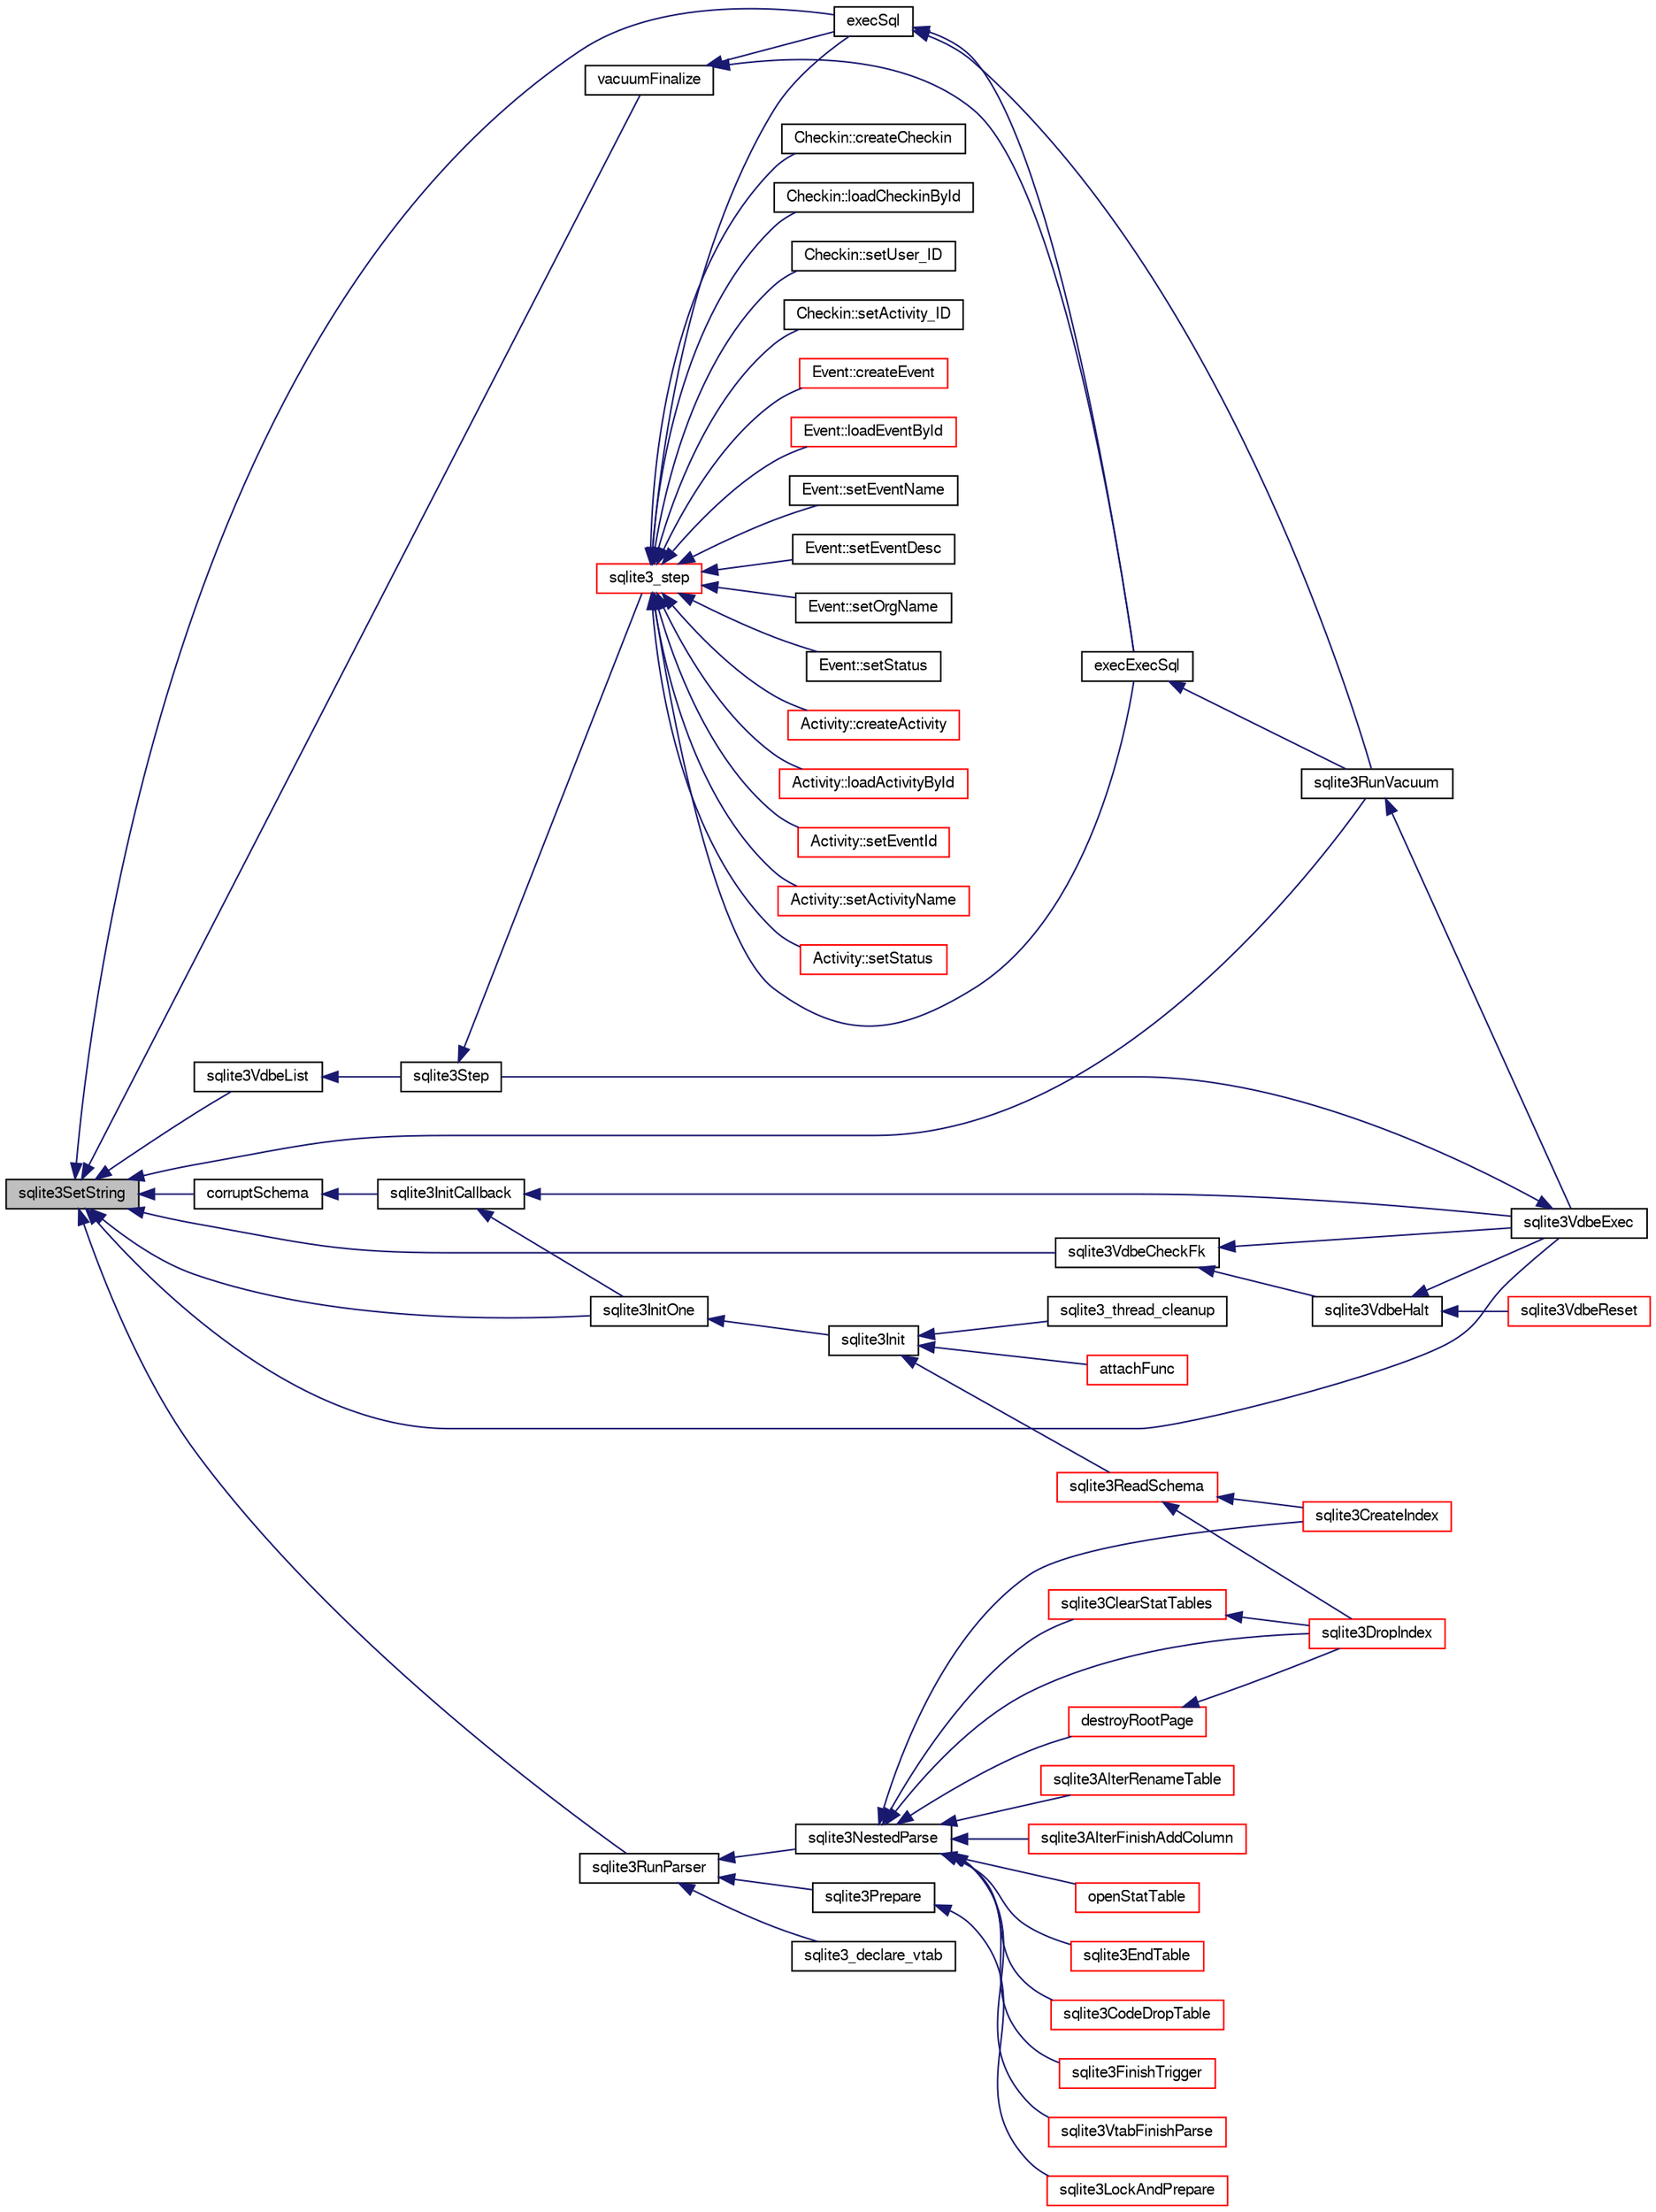 digraph "sqlite3SetString"
{
  edge [fontname="FreeSans",fontsize="10",labelfontname="FreeSans",labelfontsize="10"];
  node [fontname="FreeSans",fontsize="10",shape=record];
  rankdir="LR";
  Node701486 [label="sqlite3SetString",height=0.2,width=0.4,color="black", fillcolor="grey75", style="filled", fontcolor="black"];
  Node701486 -> Node701487 [dir="back",color="midnightblue",fontsize="10",style="solid",fontname="FreeSans"];
  Node701487 [label="sqlite3VdbeList",height=0.2,width=0.4,color="black", fillcolor="white", style="filled",URL="$sqlite3_8c.html#a61f5dfb765135a9982025bab8944f7fd"];
  Node701487 -> Node701488 [dir="back",color="midnightblue",fontsize="10",style="solid",fontname="FreeSans"];
  Node701488 [label="sqlite3Step",height=0.2,width=0.4,color="black", fillcolor="white", style="filled",URL="$sqlite3_8c.html#a3f2872e873e2758a4beedad1d5113554"];
  Node701488 -> Node701489 [dir="back",color="midnightblue",fontsize="10",style="solid",fontname="FreeSans"];
  Node701489 [label="sqlite3_step",height=0.2,width=0.4,color="red", fillcolor="white", style="filled",URL="$sqlite3_8h.html#ac1e491ce36b7471eb28387f7d3c74334"];
  Node701489 -> Node701490 [dir="back",color="midnightblue",fontsize="10",style="solid",fontname="FreeSans"];
  Node701490 [label="Activity::createActivity",height=0.2,width=0.4,color="red", fillcolor="white", style="filled",URL="$classActivity.html#a813cc5e52c14ab49b39014c134e3425b"];
  Node701489 -> Node701493 [dir="back",color="midnightblue",fontsize="10",style="solid",fontname="FreeSans"];
  Node701493 [label="Activity::loadActivityById",height=0.2,width=0.4,color="red", fillcolor="white", style="filled",URL="$classActivity.html#abe4ffb4f08a47212ebf9013259d9e7fd"];
  Node701489 -> Node701495 [dir="back",color="midnightblue",fontsize="10",style="solid",fontname="FreeSans"];
  Node701495 [label="Activity::setEventId",height=0.2,width=0.4,color="red", fillcolor="white", style="filled",URL="$classActivity.html#adb1d0fd0d08f473e068f0a4086bfa9ca"];
  Node701489 -> Node701496 [dir="back",color="midnightblue",fontsize="10",style="solid",fontname="FreeSans"];
  Node701496 [label="Activity::setActivityName",height=0.2,width=0.4,color="red", fillcolor="white", style="filled",URL="$classActivity.html#a62dc3737b33915a36086f9dd26d16a81"];
  Node701489 -> Node701497 [dir="back",color="midnightblue",fontsize="10",style="solid",fontname="FreeSans"];
  Node701497 [label="Activity::setStatus",height=0.2,width=0.4,color="red", fillcolor="white", style="filled",URL="$classActivity.html#af618135a7738f4d2a7ee147a8ef912ea"];
  Node701489 -> Node701498 [dir="back",color="midnightblue",fontsize="10",style="solid",fontname="FreeSans"];
  Node701498 [label="Checkin::createCheckin",height=0.2,width=0.4,color="black", fillcolor="white", style="filled",URL="$classCheckin.html#a4e40acdf7fff0e607f6de4f24f3a163c"];
  Node701489 -> Node701499 [dir="back",color="midnightblue",fontsize="10",style="solid",fontname="FreeSans"];
  Node701499 [label="Checkin::loadCheckinById",height=0.2,width=0.4,color="black", fillcolor="white", style="filled",URL="$classCheckin.html#a3461f70ea6c68475225f2a07f78a21e0"];
  Node701489 -> Node701500 [dir="back",color="midnightblue",fontsize="10",style="solid",fontname="FreeSans"];
  Node701500 [label="Checkin::setUser_ID",height=0.2,width=0.4,color="black", fillcolor="white", style="filled",URL="$classCheckin.html#a76ab640f4f912876dbebf183db5359c6"];
  Node701489 -> Node701501 [dir="back",color="midnightblue",fontsize="10",style="solid",fontname="FreeSans"];
  Node701501 [label="Checkin::setActivity_ID",height=0.2,width=0.4,color="black", fillcolor="white", style="filled",URL="$classCheckin.html#ab2ff3ec2604ec73a42af25874a00b232"];
  Node701489 -> Node701502 [dir="back",color="midnightblue",fontsize="10",style="solid",fontname="FreeSans"];
  Node701502 [label="Event::createEvent",height=0.2,width=0.4,color="red", fillcolor="white", style="filled",URL="$classEvent.html#a77adb9f4a46ffb32c2d931f0691f5903"];
  Node701489 -> Node701503 [dir="back",color="midnightblue",fontsize="10",style="solid",fontname="FreeSans"];
  Node701503 [label="Event::loadEventById",height=0.2,width=0.4,color="red", fillcolor="white", style="filled",URL="$classEvent.html#afa66cea33f722dbeecb69cc98fdea055"];
  Node701489 -> Node701504 [dir="back",color="midnightblue",fontsize="10",style="solid",fontname="FreeSans"];
  Node701504 [label="Event::setEventName",height=0.2,width=0.4,color="black", fillcolor="white", style="filled",URL="$classEvent.html#a10596b6ca077df05184e30d62b08729d"];
  Node701489 -> Node701505 [dir="back",color="midnightblue",fontsize="10",style="solid",fontname="FreeSans"];
  Node701505 [label="Event::setEventDesc",height=0.2,width=0.4,color="black", fillcolor="white", style="filled",URL="$classEvent.html#ae36b8377dcae792f1c5c4726024c981b"];
  Node701489 -> Node701506 [dir="back",color="midnightblue",fontsize="10",style="solid",fontname="FreeSans"];
  Node701506 [label="Event::setOrgName",height=0.2,width=0.4,color="black", fillcolor="white", style="filled",URL="$classEvent.html#a19aac0f776bd764563a54977656cf680"];
  Node701489 -> Node701507 [dir="back",color="midnightblue",fontsize="10",style="solid",fontname="FreeSans"];
  Node701507 [label="Event::setStatus",height=0.2,width=0.4,color="black", fillcolor="white", style="filled",URL="$classEvent.html#ab0a6b9285af0f4172eb841e2b80f8972"];
  Node701489 -> Node701672 [dir="back",color="midnightblue",fontsize="10",style="solid",fontname="FreeSans"];
  Node701672 [label="execSql",height=0.2,width=0.4,color="black", fillcolor="white", style="filled",URL="$sqlite3_8c.html#a7d16651b98a110662f4c265eff0246cb"];
  Node701672 -> Node701673 [dir="back",color="midnightblue",fontsize="10",style="solid",fontname="FreeSans"];
  Node701673 [label="execExecSql",height=0.2,width=0.4,color="black", fillcolor="white", style="filled",URL="$sqlite3_8c.html#ac1be09a6c047f21133d16378d301e0d4"];
  Node701673 -> Node701674 [dir="back",color="midnightblue",fontsize="10",style="solid",fontname="FreeSans"];
  Node701674 [label="sqlite3RunVacuum",height=0.2,width=0.4,color="black", fillcolor="white", style="filled",URL="$sqlite3_8c.html#a5e83ddc7b3e7e8e79ad5d1fc92de1d2f"];
  Node701674 -> Node701513 [dir="back",color="midnightblue",fontsize="10",style="solid",fontname="FreeSans"];
  Node701513 [label="sqlite3VdbeExec",height=0.2,width=0.4,color="black", fillcolor="white", style="filled",URL="$sqlite3_8c.html#a8ce40a614bdc56719c4d642b1e4dfb21"];
  Node701513 -> Node701488 [dir="back",color="midnightblue",fontsize="10",style="solid",fontname="FreeSans"];
  Node701672 -> Node701674 [dir="back",color="midnightblue",fontsize="10",style="solid",fontname="FreeSans"];
  Node701489 -> Node701673 [dir="back",color="midnightblue",fontsize="10",style="solid",fontname="FreeSans"];
  Node701486 -> Node701749 [dir="back",color="midnightblue",fontsize="10",style="solid",fontname="FreeSans"];
  Node701749 [label="sqlite3VdbeCheckFk",height=0.2,width=0.4,color="black", fillcolor="white", style="filled",URL="$sqlite3_8c.html#a7734bae391da8cc517e518fb1eddcac7"];
  Node701749 -> Node701707 [dir="back",color="midnightblue",fontsize="10",style="solid",fontname="FreeSans"];
  Node701707 [label="sqlite3VdbeHalt",height=0.2,width=0.4,color="black", fillcolor="white", style="filled",URL="$sqlite3_8c.html#a8d1d99703d999190fbc35ecc981cb709"];
  Node701707 -> Node701708 [dir="back",color="midnightblue",fontsize="10",style="solid",fontname="FreeSans"];
  Node701708 [label="sqlite3VdbeReset",height=0.2,width=0.4,color="red", fillcolor="white", style="filled",URL="$sqlite3_8c.html#a315a913742f7267f90d46d41446353b1"];
  Node701707 -> Node701513 [dir="back",color="midnightblue",fontsize="10",style="solid",fontname="FreeSans"];
  Node701749 -> Node701513 [dir="back",color="midnightblue",fontsize="10",style="solid",fontname="FreeSans"];
  Node701486 -> Node701513 [dir="back",color="midnightblue",fontsize="10",style="solid",fontname="FreeSans"];
  Node701486 -> Node701750 [dir="back",color="midnightblue",fontsize="10",style="solid",fontname="FreeSans"];
  Node701750 [label="corruptSchema",height=0.2,width=0.4,color="black", fillcolor="white", style="filled",URL="$sqlite3_8c.html#a9fba70569e9a18d95220854f44ea28c5"];
  Node701750 -> Node701671 [dir="back",color="midnightblue",fontsize="10",style="solid",fontname="FreeSans"];
  Node701671 [label="sqlite3InitCallback",height=0.2,width=0.4,color="black", fillcolor="white", style="filled",URL="$sqlite3_8c.html#a5183ff3c8b5311c7332250013ee018b3"];
  Node701671 -> Node701513 [dir="back",color="midnightblue",fontsize="10",style="solid",fontname="FreeSans"];
  Node701671 -> Node701514 [dir="back",color="midnightblue",fontsize="10",style="solid",fontname="FreeSans"];
  Node701514 [label="sqlite3InitOne",height=0.2,width=0.4,color="black", fillcolor="white", style="filled",URL="$sqlite3_8c.html#ac4318b25df65269906b0379251fe9b85"];
  Node701514 -> Node701515 [dir="back",color="midnightblue",fontsize="10",style="solid",fontname="FreeSans"];
  Node701515 [label="sqlite3Init",height=0.2,width=0.4,color="black", fillcolor="white", style="filled",URL="$sqlite3_8c.html#aed74e3dc765631a833f522f425ff5a48"];
  Node701515 -> Node701516 [dir="back",color="midnightblue",fontsize="10",style="solid",fontname="FreeSans"];
  Node701516 [label="attachFunc",height=0.2,width=0.4,color="red", fillcolor="white", style="filled",URL="$sqlite3_8c.html#a69cb751a7da501b9a0aa37e0d7c3eaf7"];
  Node701515 -> Node701520 [dir="back",color="midnightblue",fontsize="10",style="solid",fontname="FreeSans"];
  Node701520 [label="sqlite3ReadSchema",height=0.2,width=0.4,color="red", fillcolor="white", style="filled",URL="$sqlite3_8c.html#ac41a97f30334f7d35b2b5713097eca90"];
  Node701520 -> Node701527 [dir="back",color="midnightblue",fontsize="10",style="solid",fontname="FreeSans"];
  Node701527 [label="sqlite3CreateIndex",height=0.2,width=0.4,color="red", fillcolor="white", style="filled",URL="$sqlite3_8c.html#a8dbe5e590ab6c58a8c45f34f7c81e825"];
  Node701520 -> Node701612 [dir="back",color="midnightblue",fontsize="10",style="solid",fontname="FreeSans"];
  Node701612 [label="sqlite3DropIndex",height=0.2,width=0.4,color="red", fillcolor="white", style="filled",URL="$sqlite3_8c.html#a3ffd2536f34a0cf6d427710b06b71e83"];
  Node701515 -> Node701614 [dir="back",color="midnightblue",fontsize="10",style="solid",fontname="FreeSans"];
  Node701614 [label="sqlite3_thread_cleanup",height=0.2,width=0.4,color="black", fillcolor="white", style="filled",URL="$sqlite3_8h.html#a34980c829db84f02e1a1599063469f06"];
  Node701486 -> Node701514 [dir="back",color="midnightblue",fontsize="10",style="solid",fontname="FreeSans"];
  Node701486 -> Node701715 [dir="back",color="midnightblue",fontsize="10",style="solid",fontname="FreeSans"];
  Node701715 [label="vacuumFinalize",height=0.2,width=0.4,color="black", fillcolor="white", style="filled",URL="$sqlite3_8c.html#a632db76c46aca8f067d585295d2ada31"];
  Node701715 -> Node701672 [dir="back",color="midnightblue",fontsize="10",style="solid",fontname="FreeSans"];
  Node701715 -> Node701673 [dir="back",color="midnightblue",fontsize="10",style="solid",fontname="FreeSans"];
  Node701486 -> Node701672 [dir="back",color="midnightblue",fontsize="10",style="solid",fontname="FreeSans"];
  Node701486 -> Node701674 [dir="back",color="midnightblue",fontsize="10",style="solid",fontname="FreeSans"];
  Node701486 -> Node701655 [dir="back",color="midnightblue",fontsize="10",style="solid",fontname="FreeSans"];
  Node701655 [label="sqlite3RunParser",height=0.2,width=0.4,color="black", fillcolor="white", style="filled",URL="$sqlite3_8c.html#a174f16a9adcc64bf971bae4a5ffa3488"];
  Node701655 -> Node701656 [dir="back",color="midnightblue",fontsize="10",style="solid",fontname="FreeSans"];
  Node701656 [label="sqlite3NestedParse",height=0.2,width=0.4,color="black", fillcolor="white", style="filled",URL="$sqlite3_8c.html#ae78bd6187a28892732af5428ec15b03f"];
  Node701656 -> Node701524 [dir="back",color="midnightblue",fontsize="10",style="solid",fontname="FreeSans"];
  Node701524 [label="sqlite3AlterRenameTable",height=0.2,width=0.4,color="red", fillcolor="white", style="filled",URL="$sqlite3_8c.html#aa5cfdb507ff74e559f2efb0318c96d2c"];
  Node701656 -> Node701657 [dir="back",color="midnightblue",fontsize="10",style="solid",fontname="FreeSans"];
  Node701657 [label="sqlite3AlterFinishAddColumn",height=0.2,width=0.4,color="red", fillcolor="white", style="filled",URL="$sqlite3_8c.html#a392e1e5be904b01216faae16a77c2c31"];
  Node701656 -> Node701658 [dir="back",color="midnightblue",fontsize="10",style="solid",fontname="FreeSans"];
  Node701658 [label="openStatTable",height=0.2,width=0.4,color="red", fillcolor="white", style="filled",URL="$sqlite3_8c.html#aea3da21ca87050c11c23e01f578cc5dc"];
  Node701656 -> Node701530 [dir="back",color="midnightblue",fontsize="10",style="solid",fontname="FreeSans"];
  Node701530 [label="sqlite3EndTable",height=0.2,width=0.4,color="red", fillcolor="white", style="filled",URL="$sqlite3_8c.html#a7b5f2c66c0f0b6f819d970ca389768b0"];
  Node701656 -> Node701661 [dir="back",color="midnightblue",fontsize="10",style="solid",fontname="FreeSans"];
  Node701661 [label="destroyRootPage",height=0.2,width=0.4,color="red", fillcolor="white", style="filled",URL="$sqlite3_8c.html#a117f2ef54e18f018369a4da17d1a0881"];
  Node701661 -> Node701612 [dir="back",color="midnightblue",fontsize="10",style="solid",fontname="FreeSans"];
  Node701656 -> Node701664 [dir="back",color="midnightblue",fontsize="10",style="solid",fontname="FreeSans"];
  Node701664 [label="sqlite3ClearStatTables",height=0.2,width=0.4,color="red", fillcolor="white", style="filled",URL="$sqlite3_8c.html#a3a6659fbbc07f5bd5d327d88e6660702"];
  Node701664 -> Node701612 [dir="back",color="midnightblue",fontsize="10",style="solid",fontname="FreeSans"];
  Node701656 -> Node701663 [dir="back",color="midnightblue",fontsize="10",style="solid",fontname="FreeSans"];
  Node701663 [label="sqlite3CodeDropTable",height=0.2,width=0.4,color="red", fillcolor="white", style="filled",URL="$sqlite3_8c.html#aaf9a8d65346dc15bfcd60bc48e885f46"];
  Node701656 -> Node701527 [dir="back",color="midnightblue",fontsize="10",style="solid",fontname="FreeSans"];
  Node701656 -> Node701612 [dir="back",color="midnightblue",fontsize="10",style="solid",fontname="FreeSans"];
  Node701656 -> Node701665 [dir="back",color="midnightblue",fontsize="10",style="solid",fontname="FreeSans"];
  Node701665 [label="sqlite3FinishTrigger",height=0.2,width=0.4,color="red", fillcolor="white", style="filled",URL="$sqlite3_8c.html#a15231afa0ac739363aee4cdb88380886"];
  Node701656 -> Node701666 [dir="back",color="midnightblue",fontsize="10",style="solid",fontname="FreeSans"];
  Node701666 [label="sqlite3VtabFinishParse",height=0.2,width=0.4,color="red", fillcolor="white", style="filled",URL="$sqlite3_8c.html#a31979f7a03df3cc53c4189dd1f3ea24c"];
  Node701655 -> Node701667 [dir="back",color="midnightblue",fontsize="10",style="solid",fontname="FreeSans"];
  Node701667 [label="sqlite3Prepare",height=0.2,width=0.4,color="black", fillcolor="white", style="filled",URL="$sqlite3_8c.html#acb25890858d0bf4b12eb7aae569f0c7b"];
  Node701667 -> Node701668 [dir="back",color="midnightblue",fontsize="10",style="solid",fontname="FreeSans"];
  Node701668 [label="sqlite3LockAndPrepare",height=0.2,width=0.4,color="red", fillcolor="white", style="filled",URL="$sqlite3_8c.html#a5db1ec5589aa2b02c6d979211a8789bd"];
  Node701655 -> Node701686 [dir="back",color="midnightblue",fontsize="10",style="solid",fontname="FreeSans"];
  Node701686 [label="sqlite3_declare_vtab",height=0.2,width=0.4,color="black", fillcolor="white", style="filled",URL="$sqlite3_8h.html#a65393c41da76ae1470a7c7f4b4aca600"];
}
